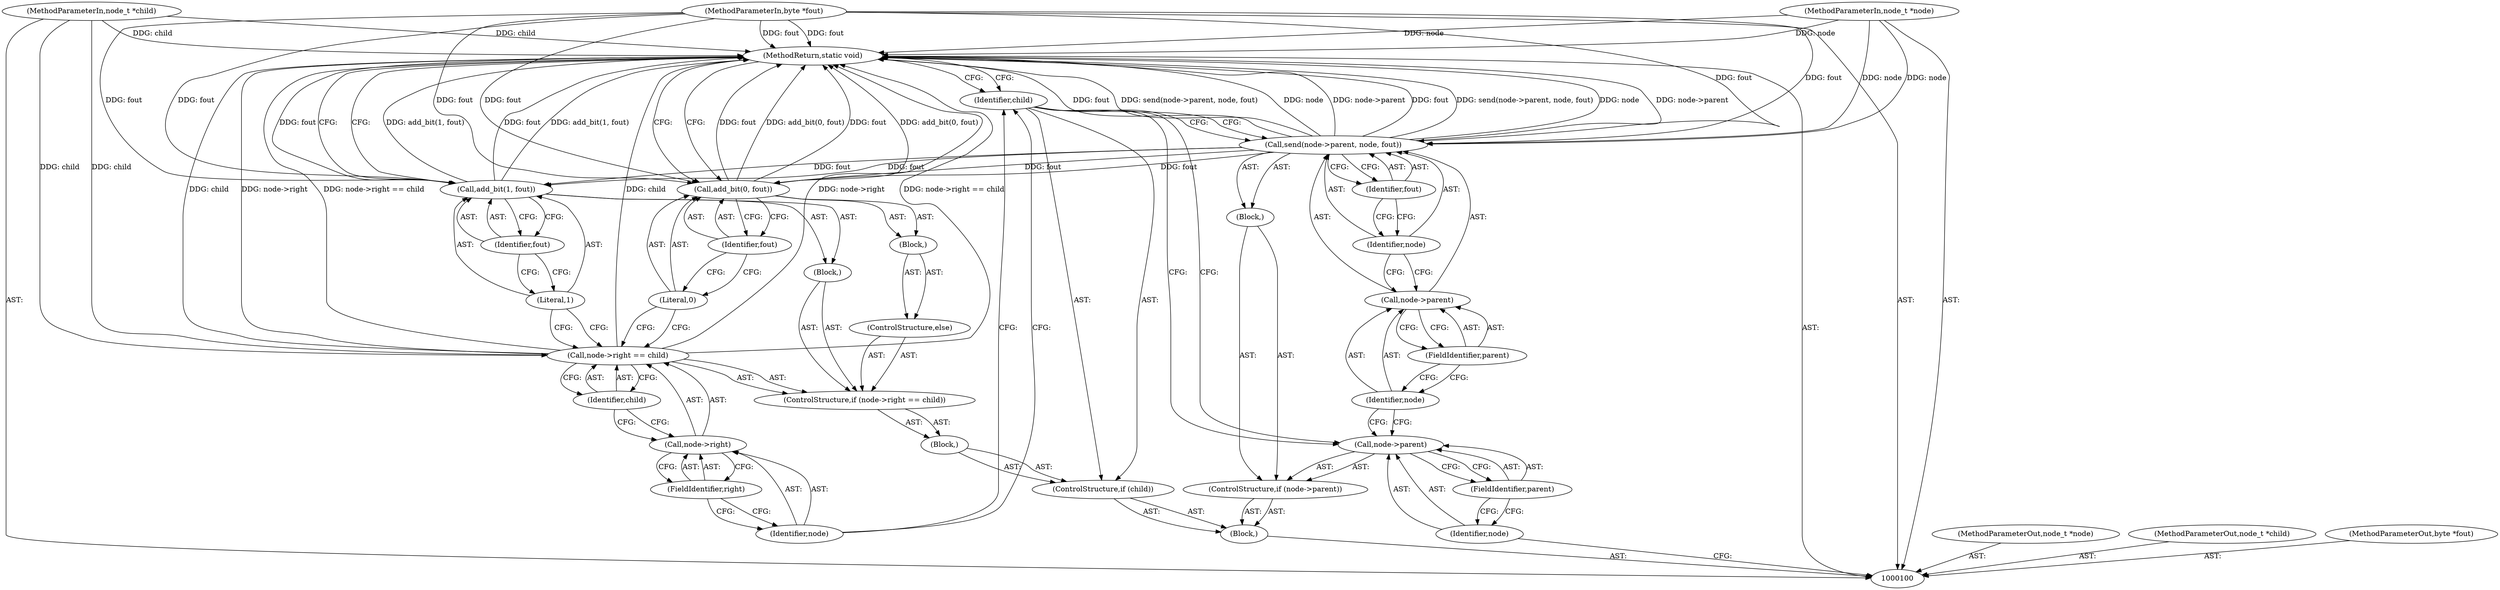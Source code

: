 digraph "1_ioq3_d2b1d124d4055c2fcbe5126863487c52fd58cca1_3" {
"1000134" [label="(MethodReturn,static void)"];
"1000101" [label="(MethodParameterIn,node_t *node)"];
"1000156" [label="(MethodParameterOut,node_t *node)"];
"1000102" [label="(MethodParameterIn,node_t *child)"];
"1000157" [label="(MethodParameterOut,node_t *child)"];
"1000103" [label="(MethodParameterIn,byte *fout)"];
"1000158" [label="(MethodParameterOut,byte *fout)"];
"1000104" [label="(Block,)"];
"1000108" [label="(FieldIdentifier,parent)"];
"1000105" [label="(ControlStructure,if (node->parent))"];
"1000109" [label="(Block,)"];
"1000106" [label="(Call,node->parent)"];
"1000107" [label="(Identifier,node)"];
"1000113" [label="(FieldIdentifier,parent)"];
"1000110" [label="(Call,send(node->parent, node, fout))"];
"1000114" [label="(Identifier,node)"];
"1000115" [label="(Identifier,fout)"];
"1000111" [label="(Call,node->parent)"];
"1000112" [label="(Identifier,node)"];
"1000118" [label="(Block,)"];
"1000116" [label="(ControlStructure,if (child))"];
"1000117" [label="(Identifier,child)"];
"1000123" [label="(FieldIdentifier,right)"];
"1000124" [label="(Identifier,child)"];
"1000125" [label="(Block,)"];
"1000119" [label="(ControlStructure,if (node->right == child))"];
"1000120" [label="(Call,node->right == child)"];
"1000121" [label="(Call,node->right)"];
"1000122" [label="(Identifier,node)"];
"1000127" [label="(Literal,1)"];
"1000128" [label="(Identifier,fout)"];
"1000126" [label="(Call,add_bit(1, fout))"];
"1000130" [label="(Block,)"];
"1000129" [label="(ControlStructure,else)"];
"1000132" [label="(Literal,0)"];
"1000133" [label="(Identifier,fout)"];
"1000131" [label="(Call,add_bit(0, fout))"];
"1000134" -> "1000100"  [label="AST: "];
"1000134" -> "1000126"  [label="CFG: "];
"1000134" -> "1000131"  [label="CFG: "];
"1000134" -> "1000117"  [label="CFG: "];
"1000126" -> "1000134"  [label="DDG: add_bit(1, fout)"];
"1000126" -> "1000134"  [label="DDG: fout"];
"1000110" -> "1000134"  [label="DDG: node"];
"1000110" -> "1000134"  [label="DDG: node->parent"];
"1000110" -> "1000134"  [label="DDG: fout"];
"1000110" -> "1000134"  [label="DDG: send(node->parent, node, fout)"];
"1000103" -> "1000134"  [label="DDG: fout"];
"1000120" -> "1000134"  [label="DDG: node->right"];
"1000120" -> "1000134"  [label="DDG: node->right == child"];
"1000120" -> "1000134"  [label="DDG: child"];
"1000131" -> "1000134"  [label="DDG: fout"];
"1000131" -> "1000134"  [label="DDG: add_bit(0, fout)"];
"1000102" -> "1000134"  [label="DDG: child"];
"1000101" -> "1000134"  [label="DDG: node"];
"1000101" -> "1000100"  [label="AST: "];
"1000101" -> "1000134"  [label="DDG: node"];
"1000101" -> "1000110"  [label="DDG: node"];
"1000156" -> "1000100"  [label="AST: "];
"1000102" -> "1000100"  [label="AST: "];
"1000102" -> "1000134"  [label="DDG: child"];
"1000102" -> "1000120"  [label="DDG: child"];
"1000157" -> "1000100"  [label="AST: "];
"1000103" -> "1000100"  [label="AST: "];
"1000103" -> "1000134"  [label="DDG: fout"];
"1000103" -> "1000110"  [label="DDG: fout"];
"1000103" -> "1000126"  [label="DDG: fout"];
"1000103" -> "1000131"  [label="DDG: fout"];
"1000158" -> "1000100"  [label="AST: "];
"1000104" -> "1000100"  [label="AST: "];
"1000105" -> "1000104"  [label="AST: "];
"1000116" -> "1000104"  [label="AST: "];
"1000108" -> "1000106"  [label="AST: "];
"1000108" -> "1000107"  [label="CFG: "];
"1000106" -> "1000108"  [label="CFG: "];
"1000105" -> "1000104"  [label="AST: "];
"1000106" -> "1000105"  [label="AST: "];
"1000109" -> "1000105"  [label="AST: "];
"1000109" -> "1000105"  [label="AST: "];
"1000110" -> "1000109"  [label="AST: "];
"1000106" -> "1000105"  [label="AST: "];
"1000106" -> "1000108"  [label="CFG: "];
"1000107" -> "1000106"  [label="AST: "];
"1000108" -> "1000106"  [label="AST: "];
"1000112" -> "1000106"  [label="CFG: "];
"1000117" -> "1000106"  [label="CFG: "];
"1000107" -> "1000106"  [label="AST: "];
"1000107" -> "1000100"  [label="CFG: "];
"1000108" -> "1000107"  [label="CFG: "];
"1000113" -> "1000111"  [label="AST: "];
"1000113" -> "1000112"  [label="CFG: "];
"1000111" -> "1000113"  [label="CFG: "];
"1000110" -> "1000109"  [label="AST: "];
"1000110" -> "1000115"  [label="CFG: "];
"1000111" -> "1000110"  [label="AST: "];
"1000114" -> "1000110"  [label="AST: "];
"1000115" -> "1000110"  [label="AST: "];
"1000117" -> "1000110"  [label="CFG: "];
"1000110" -> "1000134"  [label="DDG: node"];
"1000110" -> "1000134"  [label="DDG: node->parent"];
"1000110" -> "1000134"  [label="DDG: fout"];
"1000110" -> "1000134"  [label="DDG: send(node->parent, node, fout)"];
"1000101" -> "1000110"  [label="DDG: node"];
"1000103" -> "1000110"  [label="DDG: fout"];
"1000110" -> "1000126"  [label="DDG: fout"];
"1000110" -> "1000131"  [label="DDG: fout"];
"1000114" -> "1000110"  [label="AST: "];
"1000114" -> "1000111"  [label="CFG: "];
"1000115" -> "1000114"  [label="CFG: "];
"1000115" -> "1000110"  [label="AST: "];
"1000115" -> "1000114"  [label="CFG: "];
"1000110" -> "1000115"  [label="CFG: "];
"1000111" -> "1000110"  [label="AST: "];
"1000111" -> "1000113"  [label="CFG: "];
"1000112" -> "1000111"  [label="AST: "];
"1000113" -> "1000111"  [label="AST: "];
"1000114" -> "1000111"  [label="CFG: "];
"1000112" -> "1000111"  [label="AST: "];
"1000112" -> "1000106"  [label="CFG: "];
"1000113" -> "1000112"  [label="CFG: "];
"1000118" -> "1000116"  [label="AST: "];
"1000119" -> "1000118"  [label="AST: "];
"1000116" -> "1000104"  [label="AST: "];
"1000117" -> "1000116"  [label="AST: "];
"1000118" -> "1000116"  [label="AST: "];
"1000117" -> "1000116"  [label="AST: "];
"1000117" -> "1000110"  [label="CFG: "];
"1000117" -> "1000106"  [label="CFG: "];
"1000122" -> "1000117"  [label="CFG: "];
"1000134" -> "1000117"  [label="CFG: "];
"1000123" -> "1000121"  [label="AST: "];
"1000123" -> "1000122"  [label="CFG: "];
"1000121" -> "1000123"  [label="CFG: "];
"1000124" -> "1000120"  [label="AST: "];
"1000124" -> "1000121"  [label="CFG: "];
"1000120" -> "1000124"  [label="CFG: "];
"1000125" -> "1000119"  [label="AST: "];
"1000126" -> "1000125"  [label="AST: "];
"1000119" -> "1000118"  [label="AST: "];
"1000120" -> "1000119"  [label="AST: "];
"1000125" -> "1000119"  [label="AST: "];
"1000129" -> "1000119"  [label="AST: "];
"1000120" -> "1000119"  [label="AST: "];
"1000120" -> "1000124"  [label="CFG: "];
"1000121" -> "1000120"  [label="AST: "];
"1000124" -> "1000120"  [label="AST: "];
"1000127" -> "1000120"  [label="CFG: "];
"1000132" -> "1000120"  [label="CFG: "];
"1000120" -> "1000134"  [label="DDG: node->right"];
"1000120" -> "1000134"  [label="DDG: node->right == child"];
"1000120" -> "1000134"  [label="DDG: child"];
"1000102" -> "1000120"  [label="DDG: child"];
"1000121" -> "1000120"  [label="AST: "];
"1000121" -> "1000123"  [label="CFG: "];
"1000122" -> "1000121"  [label="AST: "];
"1000123" -> "1000121"  [label="AST: "];
"1000124" -> "1000121"  [label="CFG: "];
"1000122" -> "1000121"  [label="AST: "];
"1000122" -> "1000117"  [label="CFG: "];
"1000123" -> "1000122"  [label="CFG: "];
"1000127" -> "1000126"  [label="AST: "];
"1000127" -> "1000120"  [label="CFG: "];
"1000128" -> "1000127"  [label="CFG: "];
"1000128" -> "1000126"  [label="AST: "];
"1000128" -> "1000127"  [label="CFG: "];
"1000126" -> "1000128"  [label="CFG: "];
"1000126" -> "1000125"  [label="AST: "];
"1000126" -> "1000128"  [label="CFG: "];
"1000127" -> "1000126"  [label="AST: "];
"1000128" -> "1000126"  [label="AST: "];
"1000134" -> "1000126"  [label="CFG: "];
"1000126" -> "1000134"  [label="DDG: add_bit(1, fout)"];
"1000126" -> "1000134"  [label="DDG: fout"];
"1000110" -> "1000126"  [label="DDG: fout"];
"1000103" -> "1000126"  [label="DDG: fout"];
"1000130" -> "1000129"  [label="AST: "];
"1000131" -> "1000130"  [label="AST: "];
"1000129" -> "1000119"  [label="AST: "];
"1000130" -> "1000129"  [label="AST: "];
"1000132" -> "1000131"  [label="AST: "];
"1000132" -> "1000120"  [label="CFG: "];
"1000133" -> "1000132"  [label="CFG: "];
"1000133" -> "1000131"  [label="AST: "];
"1000133" -> "1000132"  [label="CFG: "];
"1000131" -> "1000133"  [label="CFG: "];
"1000131" -> "1000130"  [label="AST: "];
"1000131" -> "1000133"  [label="CFG: "];
"1000132" -> "1000131"  [label="AST: "];
"1000133" -> "1000131"  [label="AST: "];
"1000134" -> "1000131"  [label="CFG: "];
"1000131" -> "1000134"  [label="DDG: fout"];
"1000131" -> "1000134"  [label="DDG: add_bit(0, fout)"];
"1000110" -> "1000131"  [label="DDG: fout"];
"1000103" -> "1000131"  [label="DDG: fout"];
}
